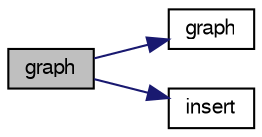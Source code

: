 digraph "graph"
{
  bgcolor="transparent";
  edge [fontname="FreeSans",fontsize="10",labelfontname="FreeSans",labelfontsize="10"];
  node [fontname="FreeSans",fontsize="10",shape=record];
  rankdir="LR";
  Node5 [label="graph",height=0.2,width=0.4,color="black", fillcolor="grey75", style="filled", fontcolor="black"];
  Node5 -> Node6 [color="midnightblue",fontsize="10",style="solid",fontname="FreeSans"];
  Node6 [label="graph",height=0.2,width=0.4,color="black",URL="$a26698.html#ac27099e68d2e6f58827b569b8b24a18a",tooltip="Construct from title and labels (no curves) "];
  Node5 -> Node7 [color="midnightblue",fontsize="10",style="solid",fontname="FreeSans"];
  Node7 [label="insert",height=0.2,width=0.4,color="black",URL="$a38786.html#ac3c1fc80c032bac12dfeb7842c1353ee"];
}
